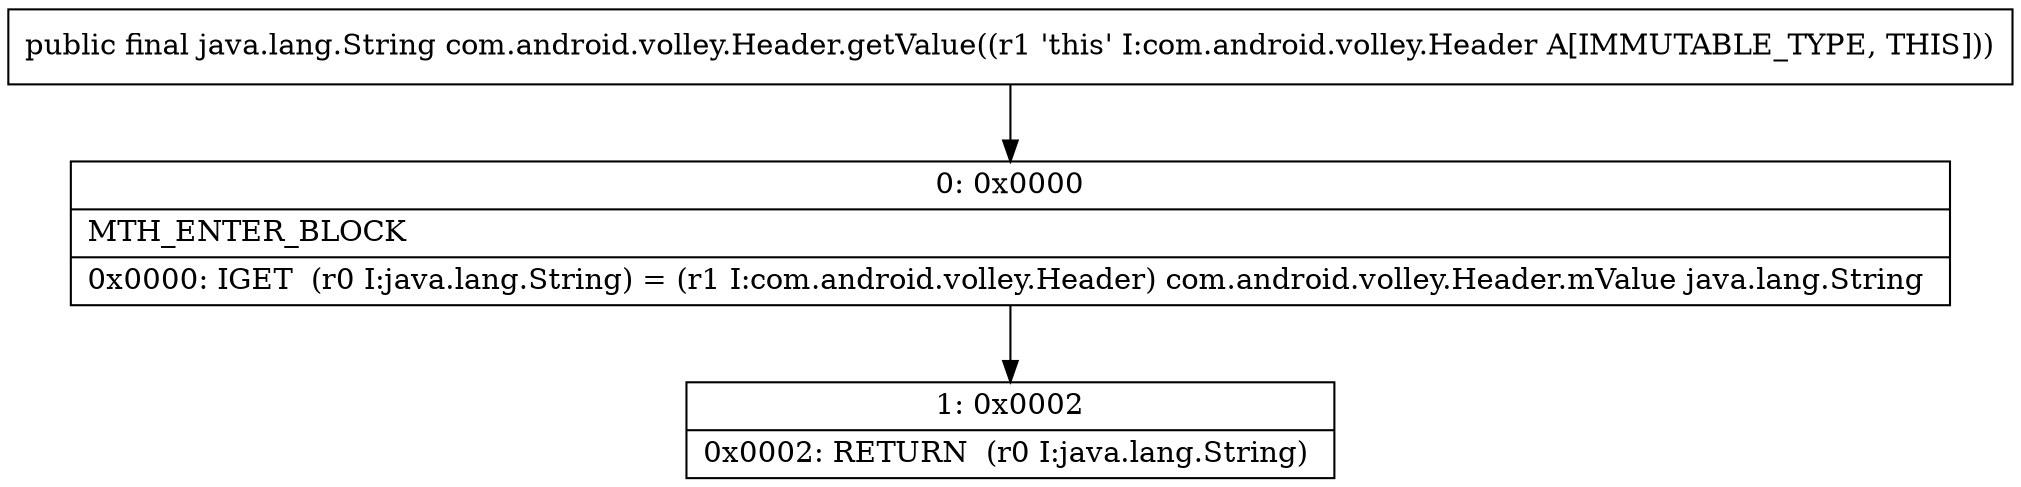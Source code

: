 digraph "CFG forcom.android.volley.Header.getValue()Ljava\/lang\/String;" {
Node_0 [shape=record,label="{0\:\ 0x0000|MTH_ENTER_BLOCK\l|0x0000: IGET  (r0 I:java.lang.String) = (r1 I:com.android.volley.Header) com.android.volley.Header.mValue java.lang.String \l}"];
Node_1 [shape=record,label="{1\:\ 0x0002|0x0002: RETURN  (r0 I:java.lang.String) \l}"];
MethodNode[shape=record,label="{public final java.lang.String com.android.volley.Header.getValue((r1 'this' I:com.android.volley.Header A[IMMUTABLE_TYPE, THIS])) }"];
MethodNode -> Node_0;
Node_0 -> Node_1;
}

